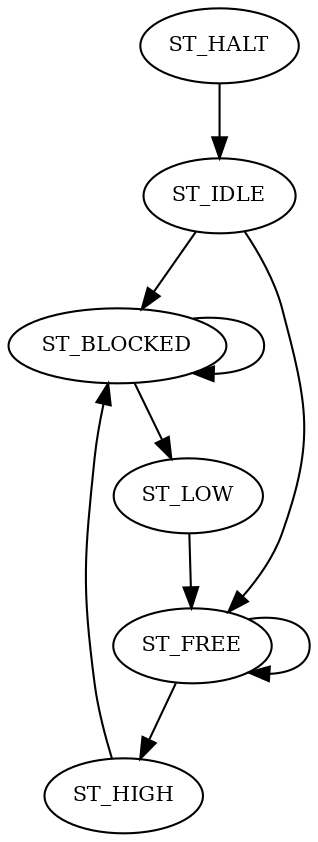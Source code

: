 digraph G {
node [fontsize=10];
ST_HALT -> ST_IDLE;
ST_IDLE -> ST_BLOCKED;
ST_IDLE -> ST_FREE;
ST_FREE -> ST_FREE;
ST_FREE -> ST_HIGH;
ST_HIGH -> ST_BLOCKED;
ST_BLOCKED -> ST_BLOCKED;
ST_BLOCKED -> ST_LOW;
ST_LOW -> ST_FREE;
}